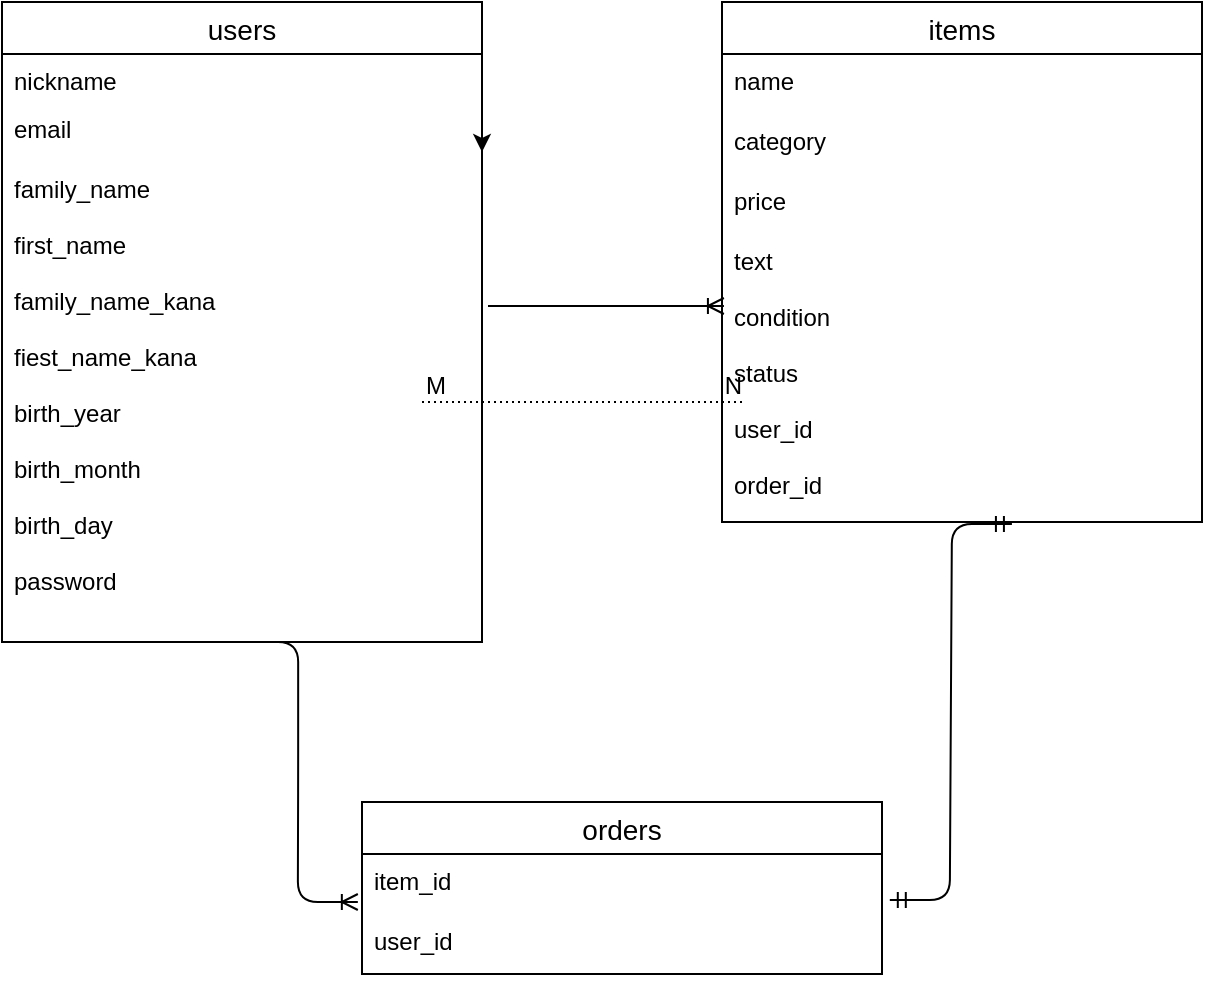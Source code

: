 <mxfile>
    <diagram id="1gXlCsmeFWmHFA1xZcPn" name="ページ1">
        <mxGraphModel dx="728" dy="565" grid="1" gridSize="10" guides="1" tooltips="1" connect="1" arrows="1" fold="1" page="1" pageScale="1" pageWidth="827" pageHeight="1169" math="0" shadow="0">
            <root>
                <mxCell id="0"/>
                <mxCell id="1" parent="0"/>
                <mxCell id="2" value="users" style="swimlane;fontStyle=0;childLayout=stackLayout;horizontal=1;startSize=26;horizontalStack=0;resizeParent=1;resizeParentMax=0;resizeLast=0;collapsible=1;marginBottom=0;align=center;fontSize=14;" vertex="1" parent="1">
                    <mxGeometry x="80" y="440" width="240" height="320" as="geometry"/>
                </mxCell>
                <mxCell id="3" value="nickname" style="text;strokeColor=none;fillColor=none;spacingLeft=4;spacingRight=4;overflow=hidden;rotatable=0;points=[[0,0.5],[1,0.5]];portConstraint=eastwest;fontSize=12;" vertex="1" parent="2">
                    <mxGeometry y="26" width="240" height="24" as="geometry"/>
                </mxCell>
                <mxCell id="4" value="email" style="text;strokeColor=none;fillColor=none;spacingLeft=4;spacingRight=4;overflow=hidden;rotatable=0;points=[[0,0.5],[1,0.5]];portConstraint=eastwest;fontSize=12;" vertex="1" parent="2">
                    <mxGeometry y="50" width="240" height="30" as="geometry"/>
                </mxCell>
                <mxCell id="5" value="family_name&#10;&#10;first_name&#10;&#10;family_name_kana&#10;&#10;fiest_name_kana&#10;&#10;birth_year&#10;&#10;birth_month&#10;&#10;birth_day&#10;&#10;password&#10;&#10;" style="text;strokeColor=none;fillColor=none;spacingLeft=4;spacingRight=4;overflow=hidden;rotatable=0;points=[[0,0.5],[1,0.5]];portConstraint=eastwest;fontSize=12;" vertex="1" parent="2">
                    <mxGeometry y="80" width="240" height="240" as="geometry"/>
                </mxCell>
                <mxCell id="7" value="items" style="swimlane;fontStyle=0;childLayout=stackLayout;horizontal=1;startSize=26;horizontalStack=0;resizeParent=1;resizeParentMax=0;resizeLast=0;collapsible=1;marginBottom=0;align=center;fontSize=14;" vertex="1" parent="1">
                    <mxGeometry x="440" y="440" width="240" height="260" as="geometry"/>
                </mxCell>
                <mxCell id="8" value="name&#10;" style="text;strokeColor=none;fillColor=none;spacingLeft=4;spacingRight=4;overflow=hidden;rotatable=0;points=[[0,0.5],[1,0.5]];portConstraint=eastwest;fontSize=12;" vertex="1" parent="7">
                    <mxGeometry y="26" width="240" height="30" as="geometry"/>
                </mxCell>
                <mxCell id="16" value="category" style="text;strokeColor=none;fillColor=none;spacingLeft=4;spacingRight=4;overflow=hidden;rotatable=0;points=[[0,0.5],[1,0.5]];portConstraint=eastwest;fontSize=12;" vertex="1" parent="7">
                    <mxGeometry y="56" width="240" height="30" as="geometry"/>
                </mxCell>
                <mxCell id="9" value="price" style="text;strokeColor=none;fillColor=none;spacingLeft=4;spacingRight=4;overflow=hidden;rotatable=0;points=[[0,0.5],[1,0.5]];portConstraint=eastwest;fontSize=12;" vertex="1" parent="7">
                    <mxGeometry y="86" width="240" height="30" as="geometry"/>
                </mxCell>
                <mxCell id="10" value="text&#10;&#10;condition&#10;&#10;status&#10;&#10;user_id&#10;&#10;order_id" style="text;strokeColor=none;fillColor=none;spacingLeft=4;spacingRight=4;overflow=hidden;rotatable=0;points=[[0,0.5],[1,0.5]];portConstraint=eastwest;fontSize=12;" vertex="1" parent="7">
                    <mxGeometry y="116" width="240" height="144" as="geometry"/>
                </mxCell>
                <mxCell id="11" value="orders" style="swimlane;fontStyle=0;childLayout=stackLayout;horizontal=1;startSize=26;horizontalStack=0;resizeParent=1;resizeParentMax=0;resizeLast=0;collapsible=1;marginBottom=0;align=center;fontSize=14;" vertex="1" parent="1">
                    <mxGeometry x="260" y="840" width="260" height="86" as="geometry"/>
                </mxCell>
                <mxCell id="12" value="item_id" style="text;strokeColor=none;fillColor=none;spacingLeft=4;spacingRight=4;overflow=hidden;rotatable=0;points=[[0,0.5],[1,0.5]];portConstraint=eastwest;fontSize=12;" vertex="1" parent="11">
                    <mxGeometry y="26" width="260" height="30" as="geometry"/>
                </mxCell>
                <mxCell id="13" value="user_id" style="text;strokeColor=none;fillColor=none;spacingLeft=4;spacingRight=4;overflow=hidden;rotatable=0;points=[[0,0.5],[1,0.5]];portConstraint=eastwest;fontSize=12;" vertex="1" parent="11">
                    <mxGeometry y="56" width="260" height="30" as="geometry"/>
                </mxCell>
                <mxCell id="15" style="edgeStyle=orthogonalEdgeStyle;rounded=0;orthogonalLoop=1;jettySize=auto;html=1;exitX=1;exitY=0.5;exitDx=0;exitDy=0;" edge="1" parent="1" source="4">
                    <mxGeometry relative="1" as="geometry">
                        <mxPoint x="320" y="515" as="targetPoint"/>
                    </mxGeometry>
                </mxCell>
                <mxCell id="18" value="" style="endArrow=none;html=1;rounded=0;dashed=1;dashPattern=1 2;" edge="1" parent="1">
                    <mxGeometry relative="1" as="geometry">
                        <mxPoint x="290" y="640" as="sourcePoint"/>
                        <mxPoint x="450" y="640" as="targetPoint"/>
                    </mxGeometry>
                </mxCell>
                <mxCell id="19" value="M" style="resizable=0;html=1;align=left;verticalAlign=bottom;" connectable="0" vertex="1" parent="18">
                    <mxGeometry x="-1" relative="1" as="geometry"/>
                </mxCell>
                <mxCell id="20" value="N" style="resizable=0;html=1;align=right;verticalAlign=bottom;" connectable="0" vertex="1" parent="18">
                    <mxGeometry x="1" relative="1" as="geometry"/>
                </mxCell>
                <mxCell id="28" value="" style="edgeStyle=entityRelationEdgeStyle;fontSize=12;html=1;endArrow=ERoneToMany;entryX=0.004;entryY=0.25;entryDx=0;entryDy=0;entryPerimeter=0;" edge="1" parent="1" target="10">
                    <mxGeometry width="100" height="100" relative="1" as="geometry">
                        <mxPoint x="323" y="592" as="sourcePoint"/>
                        <mxPoint x="420" y="590" as="targetPoint"/>
                    </mxGeometry>
                </mxCell>
                <mxCell id="31" value="" style="edgeStyle=entityRelationEdgeStyle;fontSize=12;html=1;endArrow=ERoneToMany;entryX=-0.008;entryY=0.8;entryDx=0;entryDy=0;entryPerimeter=0;exitX=0.492;exitY=1;exitDx=0;exitDy=0;exitPerimeter=0;" edge="1" parent="1" source="5" target="12">
                    <mxGeometry width="100" height="100" relative="1" as="geometry">
                        <mxPoint x="200" y="760" as="sourcePoint"/>
                        <mxPoint x="250" y="890" as="targetPoint"/>
                    </mxGeometry>
                </mxCell>
                <mxCell id="32" value="" style="edgeStyle=entityRelationEdgeStyle;fontSize=12;html=1;endArrow=ERmandOne;startArrow=ERmandOne;exitX=0.604;exitY=1.007;exitDx=0;exitDy=0;exitPerimeter=0;entryX=1.015;entryY=0.767;entryDx=0;entryDy=0;entryPerimeter=0;" edge="1" parent="1" source="10" target="12">
                    <mxGeometry width="100" height="100" relative="1" as="geometry">
                        <mxPoint x="320" y="750" as="sourcePoint"/>
                        <mxPoint x="420" y="650" as="targetPoint"/>
                    </mxGeometry>
                </mxCell>
            </root>
        </mxGraphModel>
    </diagram>
</mxfile>